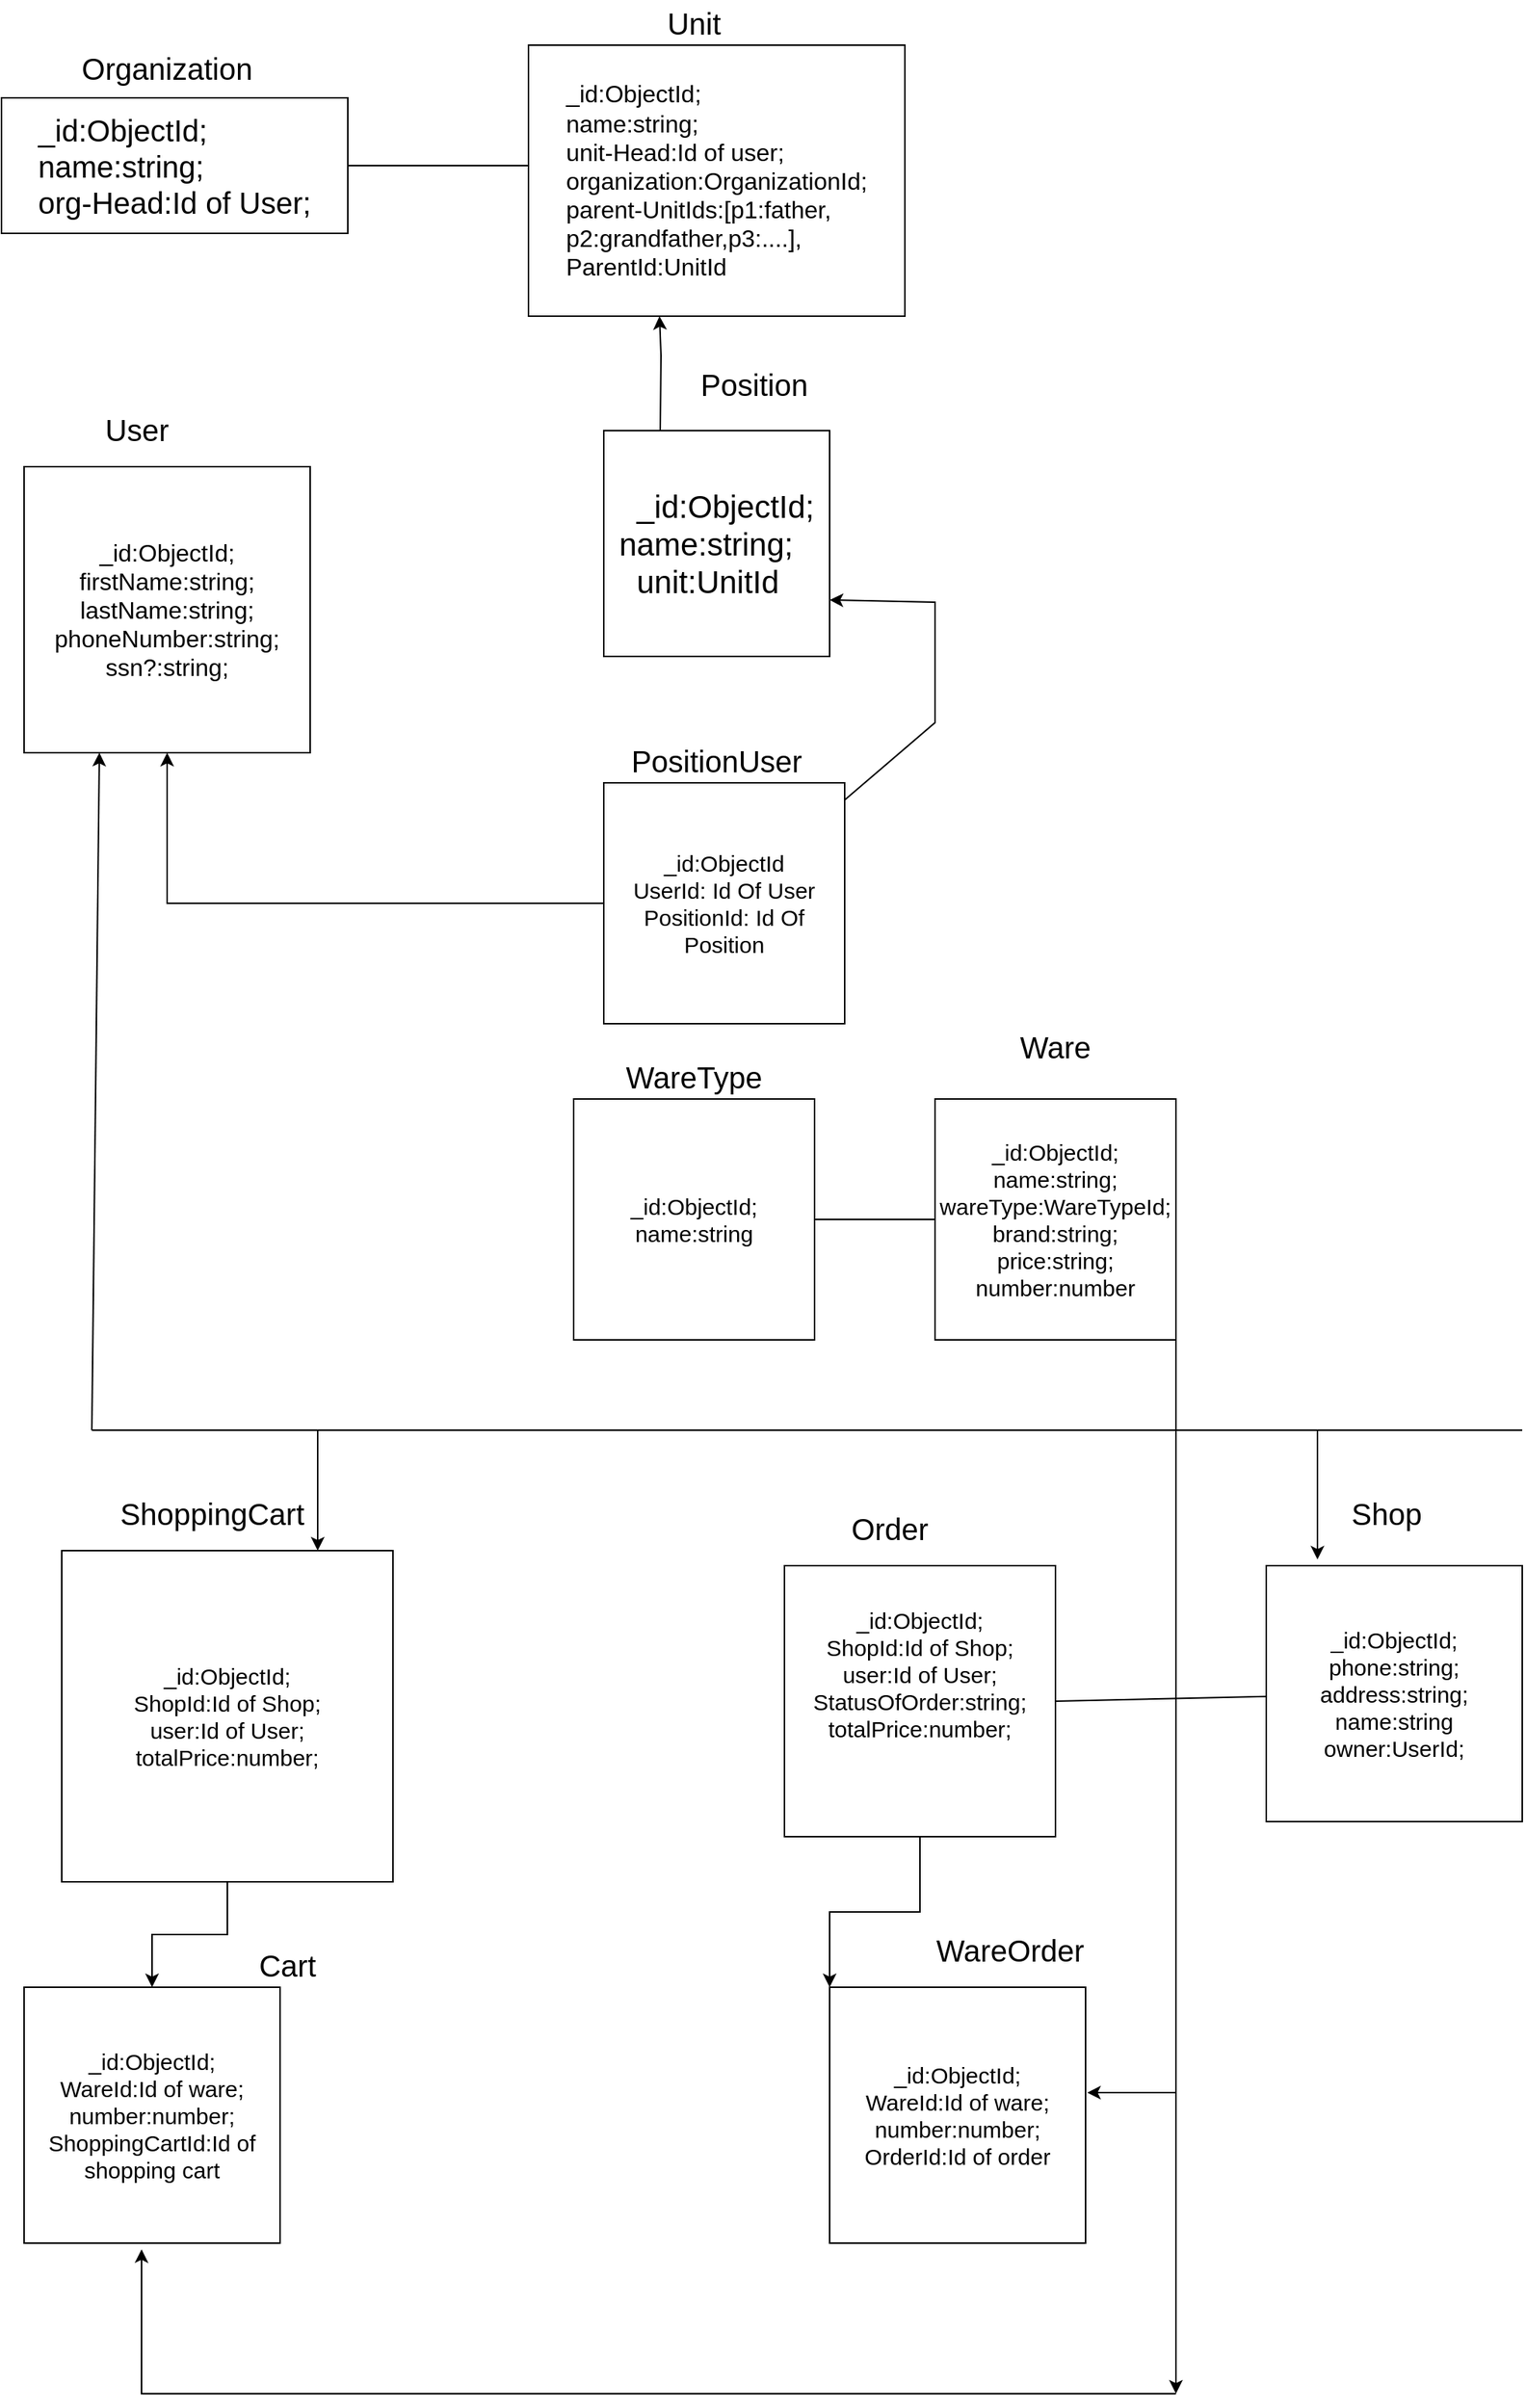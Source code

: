 <mxfile version="17.4.3" type="github">
  <diagram id="evLlXJ1vAEk7Vaz2wlL_" name="Page-1">
    <mxGraphModel dx="1262" dy="667" grid="1" gridSize="10" guides="1" tooltips="1" connect="1" arrows="1" fold="1" page="1" pageScale="1" pageWidth="1100" pageHeight="1700" math="0" shadow="0">
      <root>
        <mxCell id="0" />
        <mxCell id="1" parent="0" />
        <mxCell id="uD09eHVvySuT4ISVIMRk-1" value="&lt;div style=&quot;font-size: 16px&quot; align=&quot;left&quot;&gt;&lt;font style=&quot;font-size: 16px&quot;&gt;_id:ObjectId;&lt;/font&gt;&lt;/div&gt;&lt;div style=&quot;font-size: 16px&quot; align=&quot;left&quot;&gt;&lt;font style=&quot;font-size: 16px&quot;&gt;name:string;&lt;br style=&quot;font-size: 16px&quot;&gt;&lt;/font&gt;&lt;/div&gt;&lt;div style=&quot;font-size: 16px&quot; align=&quot;left&quot;&gt;&lt;font style=&quot;font-size: 16px&quot;&gt;unit-Head:Id of user;&lt;/font&gt;&lt;/div&gt;&lt;div style=&quot;font-size: 16px&quot; align=&quot;left&quot;&gt;&lt;font style=&quot;font-size: 16px&quot;&gt;organization:OrganizationId;&lt;br style=&quot;font-size: 16px&quot;&gt;&lt;/font&gt;&lt;/div&gt;&lt;div style=&quot;font-size: 16px&quot; align=&quot;left&quot;&gt;&lt;font style=&quot;font-size: 16px&quot;&gt;parent-UnitIds:[p1:father,&lt;/font&gt;&lt;/div&gt;&lt;div style=&quot;font-size: 16px&quot; align=&quot;left&quot;&gt;&lt;font style=&quot;font-size: 16px&quot;&gt;p2:grandfather,p3:....],&lt;/font&gt;&lt;/div&gt;&lt;div style=&quot;font-size: 16px&quot; align=&quot;left&quot;&gt;&lt;font style=&quot;font-size: 16px&quot;&gt;ParentId:UnitId&lt;br style=&quot;font-size: 16px&quot;&gt;&lt;/font&gt;&lt;/div&gt;" style="rounded=0;whiteSpace=wrap;html=1;fontSize=16;" vertex="1" parent="1">
          <mxGeometry x="370" y="40" width="250" height="180" as="geometry" />
        </mxCell>
        <mxCell id="uD09eHVvySuT4ISVIMRk-2" value="Unit" style="text;html=1;strokeColor=none;fillColor=none;align=center;verticalAlign=middle;whiteSpace=wrap;rounded=0;fontSize=20;" vertex="1" parent="1">
          <mxGeometry x="450" y="10" width="60" height="30" as="geometry" />
        </mxCell>
        <mxCell id="uD09eHVvySuT4ISVIMRk-3" value="&lt;div style=&quot;font-size: 20px&quot; align=&quot;left&quot;&gt;&lt;font style=&quot;font-size: 20px&quot;&gt;_id:ObjectId;&lt;/font&gt;&lt;/div&gt;&lt;div style=&quot;font-size: 20px&quot; align=&quot;left&quot;&gt;&lt;font style=&quot;font-size: 20px&quot;&gt;name:string;&lt;br&gt;&lt;/font&gt;&lt;/div&gt;&lt;div style=&quot;font-size: 20px&quot; align=&quot;left&quot;&gt;&lt;font style=&quot;font-size: 20px&quot;&gt;org-Head:Id of User;&lt;/font&gt;&lt;/div&gt;" style="rounded=0;whiteSpace=wrap;html=1;" vertex="1" parent="1">
          <mxGeometry x="20" y="75" width="230" height="90" as="geometry" />
        </mxCell>
        <mxCell id="uD09eHVvySuT4ISVIMRk-4" value="Organization" style="text;html=1;strokeColor=none;fillColor=none;align=center;verticalAlign=middle;whiteSpace=wrap;rounded=0;fontSize=20;" vertex="1" parent="1">
          <mxGeometry x="100" y="40" width="60" height="30" as="geometry" />
        </mxCell>
        <mxCell id="uD09eHVvySuT4ISVIMRk-5" value="" style="endArrow=none;html=1;rounded=0;fontSize=16;exitX=1;exitY=0.5;exitDx=0;exitDy=0;entryX=0;entryY=0.5;entryDx=0;entryDy=0;" edge="1" parent="1" source="uD09eHVvySuT4ISVIMRk-3">
          <mxGeometry width="50" height="50" relative="1" as="geometry">
            <mxPoint x="410" y="290" as="sourcePoint" />
            <mxPoint x="370" y="120" as="targetPoint" />
          </mxGeometry>
        </mxCell>
        <mxCell id="uD09eHVvySuT4ISVIMRk-6" value="Position" style="text;html=1;strokeColor=none;fillColor=none;align=center;verticalAlign=middle;whiteSpace=wrap;rounded=0;fontSize=20;" vertex="1" parent="1">
          <mxGeometry x="490" y="250" width="60" height="30" as="geometry" />
        </mxCell>
        <mxCell id="uD09eHVvySuT4ISVIMRk-7" value="&lt;div style=&quot;font-size: 21px&quot; align=&quot;left&quot;&gt;&lt;font style=&quot;font-size: 21px&quot;&gt;&amp;nbsp; _id:ObjectId;&lt;/font&gt;&lt;/div&gt;&lt;div style=&quot;font-size: 21px&quot; align=&quot;left&quot;&gt;&lt;font style=&quot;font-size: 21px&quot;&gt;&lt;span&gt;  &lt;/span&gt;name:string;&lt;/font&gt;&lt;/div&gt;&lt;div style=&quot;font-size: 21px&quot; align=&quot;left&quot;&gt;&lt;font style=&quot;font-size: 21px&quot;&gt;&amp;nbsp; unit:UnitId&lt;br&gt;&lt;/font&gt;&lt;/div&gt;" style="whiteSpace=wrap;html=1;aspect=fixed;fontSize=16;" vertex="1" parent="1">
          <mxGeometry x="420" y="296.04" width="150" height="150" as="geometry" />
        </mxCell>
        <mxCell id="uD09eHVvySuT4ISVIMRk-8" value="" style="endArrow=classic;html=1;rounded=0;fontSize=21;entryX=0.328;entryY=1.022;entryDx=0;entryDy=0;entryPerimeter=0;exitX=0.25;exitY=0;exitDx=0;exitDy=0;" edge="1" parent="1" source="uD09eHVvySuT4ISVIMRk-7">
          <mxGeometry width="50" height="50" relative="1" as="geometry">
            <mxPoint x="415" y="316.04" as="sourcePoint" />
            <mxPoint x="457" y="220.0" as="targetPoint" />
            <Array as="points">
              <mxPoint x="458" y="246.04" />
            </Array>
          </mxGeometry>
        </mxCell>
        <mxCell id="uD09eHVvySuT4ISVIMRk-9" value="&lt;div&gt;&lt;font size=&quot;3&quot;&gt;_id:ObjectId;&lt;/font&gt;&lt;/div&gt;&lt;div&gt;&lt;font size=&quot;3&quot;&gt;firstName:string;&lt;/font&gt;&lt;/div&gt;&lt;div&gt;&lt;font size=&quot;3&quot;&gt;lastName:string;&lt;/font&gt;&lt;/div&gt;&lt;div&gt;&lt;font size=&quot;3&quot;&gt;phoneNumber:string;&lt;/font&gt;&lt;/div&gt;&lt;div&gt;&lt;font size=&quot;3&quot;&gt;ssn?:string;&lt;/font&gt;&lt;/div&gt;" style="whiteSpace=wrap;html=1;aspect=fixed;" vertex="1" parent="1">
          <mxGeometry x="35" y="320" width="190" height="190" as="geometry" />
        </mxCell>
        <mxCell id="uD09eHVvySuT4ISVIMRk-10" value="User" style="text;html=1;strokeColor=none;fillColor=none;align=center;verticalAlign=middle;whiteSpace=wrap;rounded=0;fontSize=20;" vertex="1" parent="1">
          <mxGeometry x="80" y="280" width="60" height="30" as="geometry" />
        </mxCell>
        <mxCell id="uD09eHVvySuT4ISVIMRk-14" style="edgeStyle=orthogonalEdgeStyle;rounded=0;orthogonalLoop=1;jettySize=auto;html=1;exitX=0;exitY=0.5;exitDx=0;exitDy=0;entryX=0.5;entryY=1;entryDx=0;entryDy=0;fontSize=15;" edge="1" parent="1" source="uD09eHVvySuT4ISVIMRk-11" target="uD09eHVvySuT4ISVIMRk-9">
          <mxGeometry relative="1" as="geometry" />
        </mxCell>
        <mxCell id="uD09eHVvySuT4ISVIMRk-11" value="&lt;div style=&quot;font-size: 15px&quot;&gt;&lt;font style=&quot;font-size: 15px&quot;&gt;_id:ObjectId&lt;/font&gt;&lt;/div&gt;&lt;div style=&quot;font-size: 15px&quot;&gt;&lt;font style=&quot;font-size: 15px&quot;&gt;UserId: Id Of User&lt;/font&gt;&lt;/div&gt;&lt;div style=&quot;font-size: 15px&quot;&gt;&lt;font style=&quot;font-size: 15px&quot;&gt;PositionId: Id Of Position&lt;br&gt;&lt;/font&gt;&lt;/div&gt;" style="whiteSpace=wrap;html=1;aspect=fixed;align=center;" vertex="1" parent="1">
          <mxGeometry x="420" y="530" width="160" height="160" as="geometry" />
        </mxCell>
        <mxCell id="uD09eHVvySuT4ISVIMRk-12" value="PositionUser" style="text;html=1;strokeColor=none;fillColor=none;align=center;verticalAlign=middle;whiteSpace=wrap;rounded=0;fontSize=20;" vertex="1" parent="1">
          <mxGeometry x="465" y="500" width="60" height="30" as="geometry" />
        </mxCell>
        <mxCell id="uD09eHVvySuT4ISVIMRk-15" value="" style="endArrow=classic;html=1;rounded=0;fontSize=15;entryX=1;entryY=0.75;entryDx=0;entryDy=0;" edge="1" parent="1" source="uD09eHVvySuT4ISVIMRk-11" target="uD09eHVvySuT4ISVIMRk-7">
          <mxGeometry width="50" height="50" relative="1" as="geometry">
            <mxPoint x="470" y="470" as="sourcePoint" />
            <mxPoint x="520" y="420" as="targetPoint" />
            <Array as="points">
              <mxPoint x="640" y="490" />
              <mxPoint x="640" y="410" />
            </Array>
          </mxGeometry>
        </mxCell>
        <mxCell id="uD09eHVvySuT4ISVIMRk-16" value="&lt;div&gt;_id:ObjectId;&lt;/div&gt;&lt;div&gt;name:string;&lt;/div&gt;&lt;div&gt;wareType:WareTypeId;&lt;/div&gt;&lt;div&gt;brand:string;&lt;/div&gt;&lt;div&gt;price:string;&lt;/div&gt;&lt;div&gt;number:number&lt;br&gt;&lt;/div&gt;" style="whiteSpace=wrap;html=1;aspect=fixed;fontSize=15;" vertex="1" parent="1">
          <mxGeometry x="640" y="740" width="160" height="160" as="geometry" />
        </mxCell>
        <mxCell id="uD09eHVvySuT4ISVIMRk-17" value="&lt;div&gt;_id:ObjectId;&lt;/div&gt;&lt;div&gt;name:string&lt;br&gt;&lt;/div&gt;" style="whiteSpace=wrap;html=1;aspect=fixed;fontSize=15;" vertex="1" parent="1">
          <mxGeometry x="400" y="740" width="160" height="160" as="geometry" />
        </mxCell>
        <mxCell id="uD09eHVvySuT4ISVIMRk-18" value="Ware" style="text;html=1;strokeColor=none;fillColor=none;align=center;verticalAlign=middle;whiteSpace=wrap;rounded=0;fontSize=20;" vertex="1" parent="1">
          <mxGeometry x="690" y="690" width="60" height="30" as="geometry" />
        </mxCell>
        <mxCell id="uD09eHVvySuT4ISVIMRk-19" value="WareType" style="text;html=1;strokeColor=none;fillColor=none;align=center;verticalAlign=middle;whiteSpace=wrap;rounded=0;fontSize=20;" vertex="1" parent="1">
          <mxGeometry x="450" y="710" width="60" height="30" as="geometry" />
        </mxCell>
        <mxCell id="uD09eHVvySuT4ISVIMRk-20" value="" style="endArrow=none;html=1;rounded=0;fontSize=15;exitX=1;exitY=0.5;exitDx=0;exitDy=0;entryX=0;entryY=0.5;entryDx=0;entryDy=0;" edge="1" parent="1" source="uD09eHVvySuT4ISVIMRk-17" target="uD09eHVvySuT4ISVIMRk-16">
          <mxGeometry width="50" height="50" relative="1" as="geometry">
            <mxPoint x="590" y="860" as="sourcePoint" />
            <mxPoint x="640" y="810" as="targetPoint" />
          </mxGeometry>
        </mxCell>
        <mxCell id="uD09eHVvySuT4ISVIMRk-37" style="edgeStyle=orthogonalEdgeStyle;rounded=0;orthogonalLoop=1;jettySize=auto;html=1;entryX=0;entryY=0;entryDx=0;entryDy=0;fontSize=15;" edge="1" parent="1" source="uD09eHVvySuT4ISVIMRk-21" target="uD09eHVvySuT4ISVIMRk-35">
          <mxGeometry relative="1" as="geometry" />
        </mxCell>
        <mxCell id="uD09eHVvySuT4ISVIMRk-21" value="&lt;div&gt;_id:ObjectId;&lt;/div&gt;&lt;div&gt;ShopId:Id of Shop;&lt;/div&gt;&lt;div&gt;user:Id of User;&lt;/div&gt;&lt;div&gt;StatusOfOrder:string;&lt;/div&gt;&lt;div&gt;totalPrice:number;&lt;/div&gt;&lt;div&gt;&lt;br&gt;&lt;/div&gt;&lt;div&gt;&lt;br&gt;&lt;/div&gt;" style="whiteSpace=wrap;html=1;aspect=fixed;fontSize=15;" vertex="1" parent="1">
          <mxGeometry x="540" y="1050" width="180" height="180" as="geometry" />
        </mxCell>
        <mxCell id="uD09eHVvySuT4ISVIMRk-22" value="Order" style="text;html=1;strokeColor=none;fillColor=none;align=center;verticalAlign=middle;whiteSpace=wrap;rounded=0;fontSize=20;" vertex="1" parent="1">
          <mxGeometry x="580" y="1010" width="60" height="30" as="geometry" />
        </mxCell>
        <mxCell id="uD09eHVvySuT4ISVIMRk-40" style="edgeStyle=orthogonalEdgeStyle;rounded=0;orthogonalLoop=1;jettySize=auto;html=1;fontSize=15;" edge="1" parent="1" source="uD09eHVvySuT4ISVIMRk-23" target="uD09eHVvySuT4ISVIMRk-39">
          <mxGeometry relative="1" as="geometry" />
        </mxCell>
        <mxCell id="uD09eHVvySuT4ISVIMRk-23" value="&lt;div&gt;_id:ObjectId;&lt;/div&gt;&lt;div&gt;ShopId:Id of Shop;&lt;/div&gt;&lt;div&gt;user:Id of User;&lt;/div&gt;&lt;div&gt;totalPrice:number;&lt;/div&gt;" style="whiteSpace=wrap;html=1;aspect=fixed;fontSize=15;" vertex="1" parent="1">
          <mxGeometry x="60" y="1040" width="220" height="220" as="geometry" />
        </mxCell>
        <mxCell id="uD09eHVvySuT4ISVIMRk-24" value="ShoppingCart" style="text;html=1;strokeColor=none;fillColor=none;align=center;verticalAlign=middle;whiteSpace=wrap;rounded=0;fontSize=20;" vertex="1" parent="1">
          <mxGeometry x="130" y="1000" width="60" height="30" as="geometry" />
        </mxCell>
        <mxCell id="uD09eHVvySuT4ISVIMRk-25" value="&lt;div&gt;_id:ObjectId;&lt;/div&gt;&lt;div&gt;phone:string;&lt;/div&gt;&lt;div&gt;address:string;&lt;/div&gt;&lt;div&gt;name:string&lt;/div&gt;&lt;div&gt;owner:UserId;&lt;/div&gt;" style="whiteSpace=wrap;html=1;aspect=fixed;fontSize=15;" vertex="1" parent="1">
          <mxGeometry x="860" y="1050" width="170" height="170" as="geometry" />
        </mxCell>
        <mxCell id="uD09eHVvySuT4ISVIMRk-26" value="Shop" style="text;html=1;strokeColor=none;fillColor=none;align=center;verticalAlign=middle;whiteSpace=wrap;rounded=0;fontSize=20;" vertex="1" parent="1">
          <mxGeometry x="910" y="1000" width="60" height="30" as="geometry" />
        </mxCell>
        <mxCell id="uD09eHVvySuT4ISVIMRk-27" value="" style="endArrow=classic;html=1;rounded=0;fontSize=15;" edge="1" parent="1">
          <mxGeometry width="50" height="50" relative="1" as="geometry">
            <mxPoint x="80" y="960" as="sourcePoint" />
            <mxPoint x="85" y="510" as="targetPoint" />
          </mxGeometry>
        </mxCell>
        <mxCell id="uD09eHVvySuT4ISVIMRk-28" value="" style="endArrow=none;html=1;rounded=0;fontSize=15;" edge="1" parent="1">
          <mxGeometry width="50" height="50" relative="1" as="geometry">
            <mxPoint x="80" y="960" as="sourcePoint" />
            <mxPoint x="1030" y="960" as="targetPoint" />
            <Array as="points" />
          </mxGeometry>
        </mxCell>
        <mxCell id="uD09eHVvySuT4ISVIMRk-31" value="" style="endArrow=classic;html=1;rounded=0;fontSize=15;entryX=0.2;entryY=-0.024;entryDx=0;entryDy=0;entryPerimeter=0;" edge="1" parent="1" target="uD09eHVvySuT4ISVIMRk-25">
          <mxGeometry width="50" height="50" relative="1" as="geometry">
            <mxPoint x="894" y="960" as="sourcePoint" />
            <mxPoint x="520" y="790" as="targetPoint" />
          </mxGeometry>
        </mxCell>
        <mxCell id="uD09eHVvySuT4ISVIMRk-32" value="" style="endArrow=none;html=1;rounded=0;fontSize=15;exitX=1;exitY=0.5;exitDx=0;exitDy=0;" edge="1" parent="1" source="uD09eHVvySuT4ISVIMRk-21" target="uD09eHVvySuT4ISVIMRk-25">
          <mxGeometry width="50" height="50" relative="1" as="geometry">
            <mxPoint x="470" y="1040" as="sourcePoint" />
            <mxPoint x="520" y="990" as="targetPoint" />
            <Array as="points">
              <mxPoint x="720" y="1140" />
            </Array>
          </mxGeometry>
        </mxCell>
        <mxCell id="uD09eHVvySuT4ISVIMRk-34" value="WareOrder" style="text;html=1;strokeColor=none;fillColor=none;align=center;verticalAlign=middle;whiteSpace=wrap;rounded=0;fontSize=20;" vertex="1" parent="1">
          <mxGeometry x="660" y="1290" width="60" height="30" as="geometry" />
        </mxCell>
        <mxCell id="uD09eHVvySuT4ISVIMRk-35" value="&lt;div&gt;_id:ObjectId;&lt;/div&gt;&lt;div&gt;WareId:Id of ware;&lt;/div&gt;&lt;div&gt;number:number;&lt;/div&gt;&lt;div&gt;OrderId:Id of order&lt;br&gt;&lt;/div&gt;" style="whiteSpace=wrap;html=1;aspect=fixed;fontSize=15;" vertex="1" parent="1">
          <mxGeometry x="570" y="1330" width="170" height="170" as="geometry" />
        </mxCell>
        <mxCell id="uD09eHVvySuT4ISVIMRk-38" value="Cart" style="text;html=1;strokeColor=none;fillColor=none;align=center;verticalAlign=middle;whiteSpace=wrap;rounded=0;fontSize=20;" vertex="1" parent="1">
          <mxGeometry x="180" y="1300" width="60" height="30" as="geometry" />
        </mxCell>
        <mxCell id="uD09eHVvySuT4ISVIMRk-39" value="&lt;div&gt;_id:ObjectId;&lt;/div&gt;&lt;div&gt;WareId:Id of ware;&lt;/div&gt;&lt;div&gt;number:number;&lt;/div&gt;&lt;div&gt;ShoppingCartId:Id of shopping cart&lt;br&gt;&lt;/div&gt;" style="whiteSpace=wrap;html=1;aspect=fixed;fontSize=15;" vertex="1" parent="1">
          <mxGeometry x="35" y="1330" width="170" height="170" as="geometry" />
        </mxCell>
        <mxCell id="uD09eHVvySuT4ISVIMRk-41" value="" style="endArrow=classic;html=1;rounded=0;fontSize=15;" edge="1" parent="1">
          <mxGeometry width="50" height="50" relative="1" as="geometry">
            <mxPoint x="230" y="960" as="sourcePoint" />
            <mxPoint x="230" y="1040" as="targetPoint" />
          </mxGeometry>
        </mxCell>
        <mxCell id="uD09eHVvySuT4ISVIMRk-42" value="" style="endArrow=classic;html=1;rounded=0;fontSize=15;exitX=1;exitY=1;exitDx=0;exitDy=0;" edge="1" parent="1" source="uD09eHVvySuT4ISVIMRk-16">
          <mxGeometry width="50" height="50" relative="1" as="geometry">
            <mxPoint x="730" y="970" as="sourcePoint" />
            <mxPoint x="800" y="1600" as="targetPoint" />
          </mxGeometry>
        </mxCell>
        <mxCell id="uD09eHVvySuT4ISVIMRk-43" value="" style="endArrow=classic;html=1;rounded=0;fontSize=15;entryX=1.006;entryY=0.412;entryDx=0;entryDy=0;entryPerimeter=0;" edge="1" parent="1" target="uD09eHVvySuT4ISVIMRk-35">
          <mxGeometry width="50" height="50" relative="1" as="geometry">
            <mxPoint x="800" y="1400" as="sourcePoint" />
            <mxPoint x="810" y="1410" as="targetPoint" />
          </mxGeometry>
        </mxCell>
        <mxCell id="uD09eHVvySuT4ISVIMRk-44" value="" style="endArrow=classic;html=1;rounded=0;fontSize=15;entryX=0.459;entryY=1.024;entryDx=0;entryDy=0;entryPerimeter=0;" edge="1" parent="1" target="uD09eHVvySuT4ISVIMRk-39">
          <mxGeometry width="50" height="50" relative="1" as="geometry">
            <mxPoint x="800" y="1600" as="sourcePoint" />
            <mxPoint x="480" y="1400" as="targetPoint" />
            <Array as="points">
              <mxPoint x="113" y="1600" />
            </Array>
          </mxGeometry>
        </mxCell>
      </root>
    </mxGraphModel>
  </diagram>
</mxfile>
